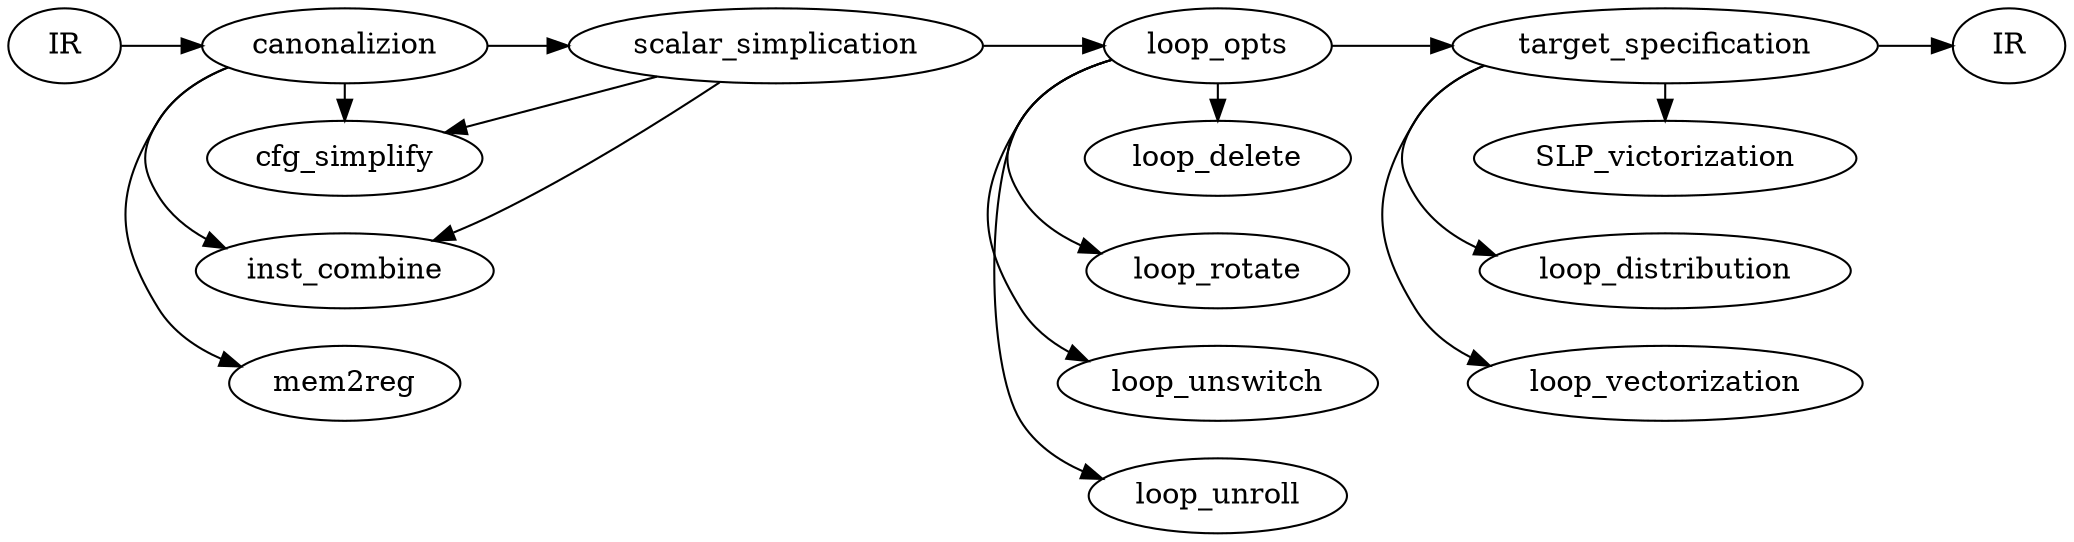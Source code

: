 digraph G {
	graph [layout=dot rankdir=LR]

// This is just an example for you to use as a template.
// Edit as you like. Whenever you save a legal graph
// the layout in the graphviz window will be updated.
        IR[label="IR"];
        IR1[label="IR"];
        IR->canonalizion->scalar_simplication->loop_opts->target_specification[weight=8];
        target_specification->IR1[weight=8] ;

        {rank=same;
        canonalizion-> { mem2reg inst_combine cfg_simplify} ;
        }
        scalar_simplication -> {inst_combine cfg_simplify} ;
        {rank=same;
        loop_opts ->  { loop_unroll,loop_unswitch,loop_rotate,loop_delete} ;
        }
        
        {rank=same;
        target_specification -> {loop_vectorization,loop_distribution,SLP_victorization} ;
        }
}
